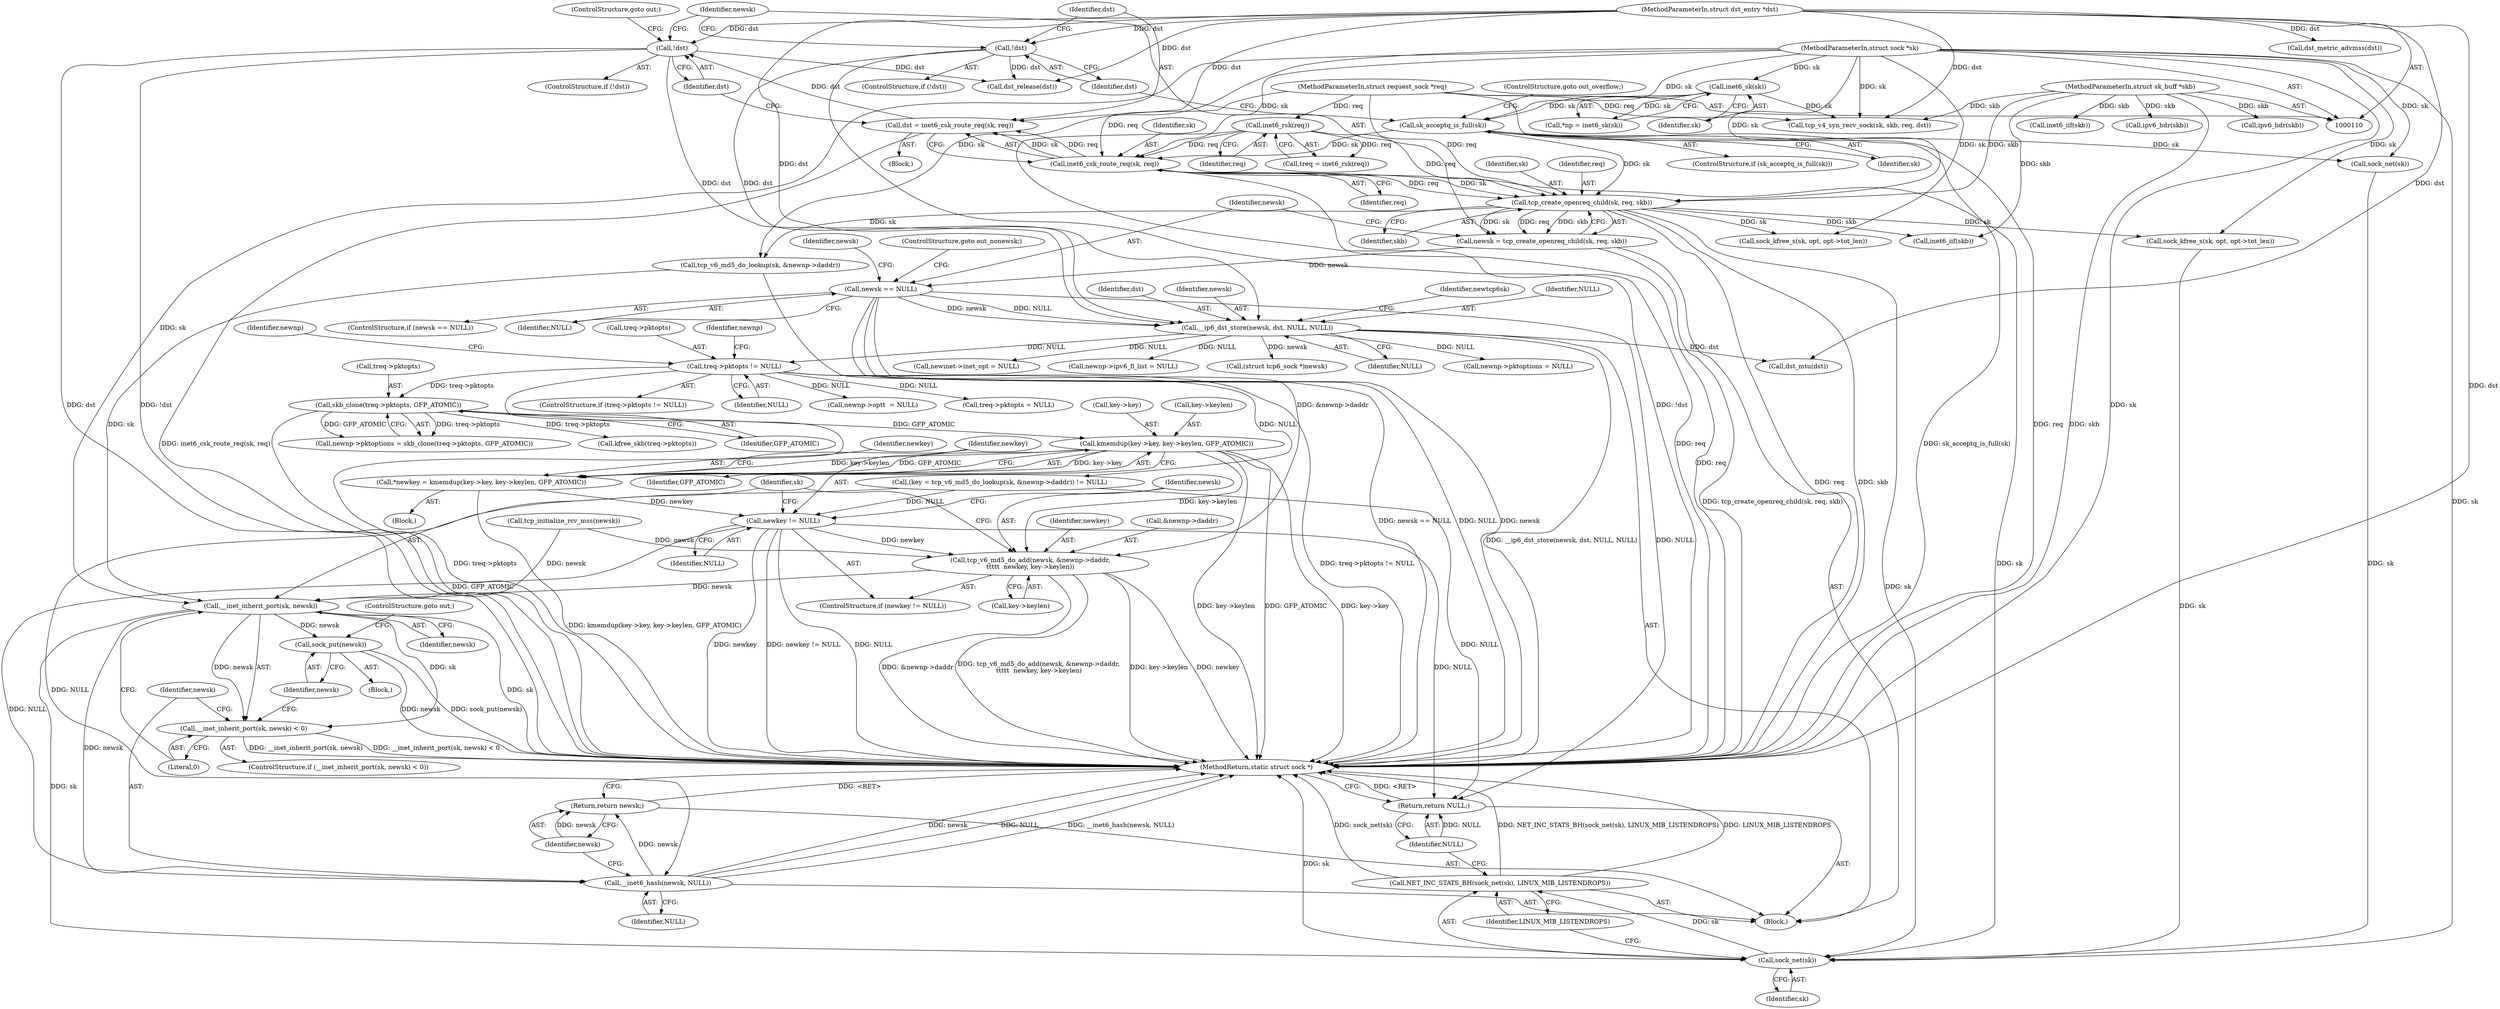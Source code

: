 digraph "0_linux_f6d8bd051c391c1c0458a30b2a7abcd939329259_33@pointer" {
"1000538" [label="(Call,kmemdup(key->key, key->keylen, GFP_ATOMIC))"];
"1000405" [label="(Call,skb_clone(treq->pktopts, GFP_ATOMIC))"];
"1000395" [label="(Call,treq->pktopts != NULL)"];
"1000298" [label="(Call,__ip6_dst_store(newsk, dst, NULL, NULL))"];
"1000289" [label="(Call,newsk == NULL)"];
"1000282" [label="(Call,newsk = tcp_create_openreq_child(sk, req, skb))"];
"1000284" [label="(Call,tcp_create_openreq_child(sk, req, skb))"];
"1000266" [label="(Call,sk_acceptq_is_full(sk))"];
"1000121" [label="(Call,inet6_sk(sk))"];
"1000111" [label="(MethodParameterIn,struct sock *sk)"];
"1000275" [label="(Call,inet6_csk_route_req(sk, req))"];
"1000258" [label="(Call,inet6_rsk(req))"];
"1000113" [label="(MethodParameterIn,struct request_sock *req)"];
"1000112" [label="(MethodParameterIn,struct sk_buff *skb)"];
"1000279" [label="(Call,!dst)"];
"1000273" [label="(Call,dst = inet6_csk_route_req(sk, req))"];
"1000114" [label="(MethodParameterIn,struct dst_entry *dst)"];
"1000270" [label="(Call,!dst)"];
"1000536" [label="(Call,*newkey = kmemdup(key->key, key->keylen, GFP_ATOMIC))"];
"1000547" [label="(Call,newkey != NULL)"];
"1000550" [label="(Call,tcp_v6_md5_do_add(newsk, &newnp->daddr,\n\t\t\t\t\t  newkey, key->keylen))"];
"1000562" [label="(Call,__inet_inherit_port(sk, newsk))"];
"1000561" [label="(Call,__inet_inherit_port(sk, newsk) < 0)"];
"1000567" [label="(Call,sock_put(newsk))"];
"1000570" [label="(Call,__inet6_hash(newsk, NULL))"];
"1000573" [label="(Return,return newsk;)"];
"1000599" [label="(Call,sock_net(sk))"];
"1000598" [label="(Call,NET_INC_STATS_BH(sock_net(sk), LINUX_MIB_LISTENDROPS))"];
"1000602" [label="(Return,return NULL;)"];
"1000277" [label="(Identifier,req)"];
"1000113" [label="(MethodParameterIn,struct request_sock *req)"];
"1000288" [label="(ControlStructure,if (newsk == NULL))"];
"1000282" [label="(Call,newsk = tcp_create_openreq_child(sk, req, skb))"];
"1000112" [label="(MethodParameterIn,struct sk_buff *skb)"];
"1000276" [label="(Identifier,sk)"];
"1000600" [label="(Identifier,sk)"];
"1000278" [label="(ControlStructure,if (!dst))"];
"1000399" [label="(Identifier,NULL)"];
"1000111" [label="(MethodParameterIn,struct sock *sk)"];
"1000300" [label="(Identifier,dst)"];
"1000114" [label="(MethodParameterIn,struct dst_entry *dst)"];
"1000565" [label="(Literal,0)"];
"1000463" [label="(Call,sock_kfree_s(sk, opt, opt->tot_len))"];
"1000571" [label="(Identifier,newsk)"];
"1000589" [label="(Call,sock_kfree_s(sk, opt, opt->tot_len))"];
"1000285" [label="(Identifier,sk)"];
"1000368" [label="(Call,newinet->inet_opt = NULL)"];
"1000534" [label="(Block,)"];
"1000564" [label="(Identifier,newsk)"];
"1000373" [label="(Call,newnp->ipv6_fl_list = NULL)"];
"1000396" [label="(Call,treq->pktopts)"];
"1000562" [label="(Call,__inet_inherit_port(sk, newsk))"];
"1000238" [label="(Call,inet6_iif(skb))"];
"1000568" [label="(Identifier,newsk)"];
"1000563" [label="(Identifier,sk)"];
"1000269" [label="(ControlStructure,if (!dst))"];
"1000305" [label="(Call,(struct tcp6_sock *)newsk)"];
"1000551" [label="(Identifier,newsk)"];
"1000119" [label="(Call,*np = inet6_sk(sk))"];
"1000577" [label="(Call,sock_net(sk))"];
"1000299" [label="(Identifier,newsk)"];
"1000275" [label="(Call,inet6_csk_route_req(sk, req))"];
"1000265" [label="(ControlStructure,if (sk_acceptq_is_full(sk)))"];
"1000266" [label="(Call,sk_acceptq_is_full(sk))"];
"1000271" [label="(Identifier,dst)"];
"1000280" [label="(Identifier,dst)"];
"1000499" [label="(Call,dst_mtu(dst))"];
"1000598" [label="(Call,NET_INC_STATS_BH(sock_net(sk), LINUX_MIB_LISTENDROPS))"];
"1000548" [label="(Identifier,newkey)"];
"1000268" [label="(ControlStructure,goto out_overflow;)"];
"1000566" [label="(Block,)"];
"1000121" [label="(Call,inet6_sk(sk))"];
"1000556" [label="(Identifier,newkey)"];
"1000286" [label="(Identifier,req)"];
"1000406" [label="(Call,treq->pktopts)"];
"1000290" [label="(Identifier,newsk)"];
"1000258" [label="(Call,inet6_rsk(req))"];
"1000291" [label="(Identifier,NULL)"];
"1000567" [label="(Call,sock_put(newsk))"];
"1000405" [label="(Call,skb_clone(treq->pktopts, GFP_ATOMIC))"];
"1000414" [label="(Call,treq->pktopts = NULL)"];
"1000552" [label="(Call,&newnp->daddr)"];
"1000561" [label="(Call,__inet_inherit_port(sk, newsk) < 0)"];
"1000604" [label="(MethodReturn,static struct sock *)"];
"1000601" [label="(Identifier,LINUX_MIB_LISTENDROPS)"];
"1000524" [label="(Call,(key = tcp_v6_md5_do_lookup(sk, &newnp->daddr)) != NULL)"];
"1000281" [label="(ControlStructure,goto out;)"];
"1000546" [label="(ControlStructure,if (newkey != NULL))"];
"1000547" [label="(Call,newkey != NULL)"];
"1000537" [label="(Identifier,newkey)"];
"1000289" [label="(Call,newsk == NULL)"];
"1000122" [label="(Identifier,sk)"];
"1000256" [label="(Call,treq = inet6_rsk(req))"];
"1000602" [label="(Return,return NULL;)"];
"1000292" [label="(ControlStructure,goto out_nonewsk;)"];
"1000279" [label="(Call,!dst)"];
"1000115" [label="(Block,)"];
"1000287" [label="(Identifier,skb)"];
"1000139" [label="(Call,tcp_v4_syn_recv_sock(sk, skb, req, dst))"];
"1000536" [label="(Call,*newkey = kmemdup(key->key, key->keylen, GFP_ATOMIC))"];
"1000549" [label="(Identifier,NULL)"];
"1000507" [label="(Call,tcp_initialize_rcv_mss(newsk))"];
"1000401" [label="(Call,newnp->pktoptions = skb_clone(treq->pktopts, GFP_ATOMIC))"];
"1000505" [label="(Call,dst_metric_advmss(dst))"];
"1000444" [label="(Call,ipv6_hdr(skb))"];
"1000295" [label="(Identifier,newsk)"];
"1000599" [label="(Call,sock_net(sk))"];
"1000410" [label="(Call,kfree_skb(treq->pktopts))"];
"1000298" [label="(Call,__ip6_dst_store(newsk, dst, NULL, NULL))"];
"1000259" [label="(Identifier,req)"];
"1000274" [label="(Identifier,dst)"];
"1000395" [label="(Call,treq->pktopts != NULL)"];
"1000595" [label="(Call,dst_release(dst))"];
"1000394" [label="(ControlStructure,if (treq->pktopts != NULL))"];
"1000284" [label="(Call,tcp_create_openreq_child(sk, req, skb))"];
"1000304" [label="(Identifier,newtcp6sk)"];
"1000570" [label="(Call,__inet6_hash(newsk, NULL))"];
"1000573" [label="(Return,return newsk;)"];
"1000267" [label="(Identifier,sk)"];
"1000545" [label="(Identifier,GFP_ATOMIC)"];
"1000572" [label="(Identifier,NULL)"];
"1000273" [label="(Call,dst = inet6_csk_route_req(sk, req))"];
"1000283" [label="(Identifier,newsk)"];
"1000560" [label="(ControlStructure,if (__inet_inherit_port(sk, newsk) < 0))"];
"1000270" [label="(Call,!dst)"];
"1000542" [label="(Call,key->keylen)"];
"1000527" [label="(Call,tcp_v6_md5_do_lookup(sk, &newnp->daddr))"];
"1000430" [label="(Identifier,newnp)"];
"1000302" [label="(Identifier,NULL)"];
"1000437" [label="(Call,inet6_iif(skb))"];
"1000301" [label="(Identifier,NULL)"];
"1000272" [label="(Block,)"];
"1000574" [label="(Identifier,newsk)"];
"1000409" [label="(Identifier,GFP_ATOMIC)"];
"1000569" [label="(ControlStructure,goto out;)"];
"1000389" [label="(Call,newnp->pktoptions = NULL)"];
"1000539" [label="(Call,key->key)"];
"1000245" [label="(Call,ipv6_hdr(skb))"];
"1000538" [label="(Call,kmemdup(key->key, key->keylen, GFP_ATOMIC))"];
"1000550" [label="(Call,tcp_v6_md5_do_add(newsk, &newnp->daddr,\n\t\t\t\t\t  newkey, key->keylen))"];
"1000557" [label="(Call,key->keylen)"];
"1000428" [label="(Call,newnp->opt\t  = NULL)"];
"1000403" [label="(Identifier,newnp)"];
"1000603" [label="(Identifier,NULL)"];
"1000538" -> "1000536"  [label="AST: "];
"1000538" -> "1000545"  [label="CFG: "];
"1000539" -> "1000538"  [label="AST: "];
"1000542" -> "1000538"  [label="AST: "];
"1000545" -> "1000538"  [label="AST: "];
"1000536" -> "1000538"  [label="CFG: "];
"1000538" -> "1000604"  [label="DDG: key->keylen"];
"1000538" -> "1000604"  [label="DDG: GFP_ATOMIC"];
"1000538" -> "1000604"  [label="DDG: key->key"];
"1000538" -> "1000536"  [label="DDG: key->key"];
"1000538" -> "1000536"  [label="DDG: key->keylen"];
"1000538" -> "1000536"  [label="DDG: GFP_ATOMIC"];
"1000405" -> "1000538"  [label="DDG: GFP_ATOMIC"];
"1000538" -> "1000550"  [label="DDG: key->keylen"];
"1000405" -> "1000401"  [label="AST: "];
"1000405" -> "1000409"  [label="CFG: "];
"1000406" -> "1000405"  [label="AST: "];
"1000409" -> "1000405"  [label="AST: "];
"1000401" -> "1000405"  [label="CFG: "];
"1000405" -> "1000604"  [label="DDG: GFP_ATOMIC"];
"1000405" -> "1000401"  [label="DDG: treq->pktopts"];
"1000405" -> "1000401"  [label="DDG: GFP_ATOMIC"];
"1000395" -> "1000405"  [label="DDG: treq->pktopts"];
"1000405" -> "1000410"  [label="DDG: treq->pktopts"];
"1000395" -> "1000394"  [label="AST: "];
"1000395" -> "1000399"  [label="CFG: "];
"1000396" -> "1000395"  [label="AST: "];
"1000399" -> "1000395"  [label="AST: "];
"1000403" -> "1000395"  [label="CFG: "];
"1000430" -> "1000395"  [label="CFG: "];
"1000395" -> "1000604"  [label="DDG: treq->pktopts"];
"1000395" -> "1000604"  [label="DDG: treq->pktopts != NULL"];
"1000298" -> "1000395"  [label="DDG: NULL"];
"1000395" -> "1000414"  [label="DDG: NULL"];
"1000395" -> "1000428"  [label="DDG: NULL"];
"1000395" -> "1000524"  [label="DDG: NULL"];
"1000298" -> "1000115"  [label="AST: "];
"1000298" -> "1000302"  [label="CFG: "];
"1000299" -> "1000298"  [label="AST: "];
"1000300" -> "1000298"  [label="AST: "];
"1000301" -> "1000298"  [label="AST: "];
"1000302" -> "1000298"  [label="AST: "];
"1000304" -> "1000298"  [label="CFG: "];
"1000298" -> "1000604"  [label="DDG: __ip6_dst_store(newsk, dst, NULL, NULL)"];
"1000289" -> "1000298"  [label="DDG: newsk"];
"1000289" -> "1000298"  [label="DDG: NULL"];
"1000279" -> "1000298"  [label="DDG: dst"];
"1000270" -> "1000298"  [label="DDG: dst"];
"1000114" -> "1000298"  [label="DDG: dst"];
"1000298" -> "1000305"  [label="DDG: newsk"];
"1000298" -> "1000368"  [label="DDG: NULL"];
"1000298" -> "1000373"  [label="DDG: NULL"];
"1000298" -> "1000389"  [label="DDG: NULL"];
"1000298" -> "1000499"  [label="DDG: dst"];
"1000289" -> "1000288"  [label="AST: "];
"1000289" -> "1000291"  [label="CFG: "];
"1000290" -> "1000289"  [label="AST: "];
"1000291" -> "1000289"  [label="AST: "];
"1000292" -> "1000289"  [label="CFG: "];
"1000295" -> "1000289"  [label="CFG: "];
"1000289" -> "1000604"  [label="DDG: NULL"];
"1000289" -> "1000604"  [label="DDG: newsk"];
"1000289" -> "1000604"  [label="DDG: newsk == NULL"];
"1000282" -> "1000289"  [label="DDG: newsk"];
"1000289" -> "1000602"  [label="DDG: NULL"];
"1000282" -> "1000115"  [label="AST: "];
"1000282" -> "1000284"  [label="CFG: "];
"1000283" -> "1000282"  [label="AST: "];
"1000284" -> "1000282"  [label="AST: "];
"1000290" -> "1000282"  [label="CFG: "];
"1000282" -> "1000604"  [label="DDG: tcp_create_openreq_child(sk, req, skb)"];
"1000284" -> "1000282"  [label="DDG: sk"];
"1000284" -> "1000282"  [label="DDG: req"];
"1000284" -> "1000282"  [label="DDG: skb"];
"1000284" -> "1000287"  [label="CFG: "];
"1000285" -> "1000284"  [label="AST: "];
"1000286" -> "1000284"  [label="AST: "];
"1000287" -> "1000284"  [label="AST: "];
"1000284" -> "1000604"  [label="DDG: req"];
"1000284" -> "1000604"  [label="DDG: skb"];
"1000266" -> "1000284"  [label="DDG: sk"];
"1000275" -> "1000284"  [label="DDG: sk"];
"1000275" -> "1000284"  [label="DDG: req"];
"1000111" -> "1000284"  [label="DDG: sk"];
"1000258" -> "1000284"  [label="DDG: req"];
"1000113" -> "1000284"  [label="DDG: req"];
"1000112" -> "1000284"  [label="DDG: skb"];
"1000284" -> "1000437"  [label="DDG: skb"];
"1000284" -> "1000463"  [label="DDG: sk"];
"1000284" -> "1000527"  [label="DDG: sk"];
"1000284" -> "1000589"  [label="DDG: sk"];
"1000284" -> "1000599"  [label="DDG: sk"];
"1000266" -> "1000265"  [label="AST: "];
"1000266" -> "1000267"  [label="CFG: "];
"1000267" -> "1000266"  [label="AST: "];
"1000268" -> "1000266"  [label="CFG: "];
"1000271" -> "1000266"  [label="CFG: "];
"1000266" -> "1000604"  [label="DDG: sk_acceptq_is_full(sk)"];
"1000121" -> "1000266"  [label="DDG: sk"];
"1000111" -> "1000266"  [label="DDG: sk"];
"1000266" -> "1000275"  [label="DDG: sk"];
"1000266" -> "1000577"  [label="DDG: sk"];
"1000121" -> "1000119"  [label="AST: "];
"1000121" -> "1000122"  [label="CFG: "];
"1000122" -> "1000121"  [label="AST: "];
"1000119" -> "1000121"  [label="CFG: "];
"1000121" -> "1000119"  [label="DDG: sk"];
"1000111" -> "1000121"  [label="DDG: sk"];
"1000121" -> "1000139"  [label="DDG: sk"];
"1000111" -> "1000110"  [label="AST: "];
"1000111" -> "1000604"  [label="DDG: sk"];
"1000111" -> "1000139"  [label="DDG: sk"];
"1000111" -> "1000275"  [label="DDG: sk"];
"1000111" -> "1000463"  [label="DDG: sk"];
"1000111" -> "1000527"  [label="DDG: sk"];
"1000111" -> "1000562"  [label="DDG: sk"];
"1000111" -> "1000577"  [label="DDG: sk"];
"1000111" -> "1000589"  [label="DDG: sk"];
"1000111" -> "1000599"  [label="DDG: sk"];
"1000275" -> "1000273"  [label="AST: "];
"1000275" -> "1000277"  [label="CFG: "];
"1000276" -> "1000275"  [label="AST: "];
"1000277" -> "1000275"  [label="AST: "];
"1000273" -> "1000275"  [label="CFG: "];
"1000275" -> "1000604"  [label="DDG: req"];
"1000275" -> "1000273"  [label="DDG: sk"];
"1000275" -> "1000273"  [label="DDG: req"];
"1000258" -> "1000275"  [label="DDG: req"];
"1000113" -> "1000275"  [label="DDG: req"];
"1000275" -> "1000599"  [label="DDG: sk"];
"1000258" -> "1000256"  [label="AST: "];
"1000258" -> "1000259"  [label="CFG: "];
"1000259" -> "1000258"  [label="AST: "];
"1000256" -> "1000258"  [label="CFG: "];
"1000258" -> "1000604"  [label="DDG: req"];
"1000258" -> "1000256"  [label="DDG: req"];
"1000113" -> "1000258"  [label="DDG: req"];
"1000113" -> "1000110"  [label="AST: "];
"1000113" -> "1000604"  [label="DDG: req"];
"1000113" -> "1000139"  [label="DDG: req"];
"1000112" -> "1000110"  [label="AST: "];
"1000112" -> "1000604"  [label="DDG: skb"];
"1000112" -> "1000139"  [label="DDG: skb"];
"1000112" -> "1000238"  [label="DDG: skb"];
"1000112" -> "1000245"  [label="DDG: skb"];
"1000112" -> "1000437"  [label="DDG: skb"];
"1000112" -> "1000444"  [label="DDG: skb"];
"1000279" -> "1000278"  [label="AST: "];
"1000279" -> "1000280"  [label="CFG: "];
"1000280" -> "1000279"  [label="AST: "];
"1000281" -> "1000279"  [label="CFG: "];
"1000283" -> "1000279"  [label="CFG: "];
"1000279" -> "1000604"  [label="DDG: dst"];
"1000279" -> "1000604"  [label="DDG: !dst"];
"1000273" -> "1000279"  [label="DDG: dst"];
"1000114" -> "1000279"  [label="DDG: dst"];
"1000279" -> "1000595"  [label="DDG: dst"];
"1000273" -> "1000272"  [label="AST: "];
"1000274" -> "1000273"  [label="AST: "];
"1000280" -> "1000273"  [label="CFG: "];
"1000273" -> "1000604"  [label="DDG: inet6_csk_route_req(sk, req)"];
"1000114" -> "1000273"  [label="DDG: dst"];
"1000114" -> "1000110"  [label="AST: "];
"1000114" -> "1000604"  [label="DDG: dst"];
"1000114" -> "1000139"  [label="DDG: dst"];
"1000114" -> "1000270"  [label="DDG: dst"];
"1000114" -> "1000499"  [label="DDG: dst"];
"1000114" -> "1000505"  [label="DDG: dst"];
"1000114" -> "1000595"  [label="DDG: dst"];
"1000270" -> "1000269"  [label="AST: "];
"1000270" -> "1000271"  [label="CFG: "];
"1000271" -> "1000270"  [label="AST: "];
"1000274" -> "1000270"  [label="CFG: "];
"1000283" -> "1000270"  [label="CFG: "];
"1000270" -> "1000604"  [label="DDG: !dst"];
"1000270" -> "1000595"  [label="DDG: dst"];
"1000536" -> "1000534"  [label="AST: "];
"1000537" -> "1000536"  [label="AST: "];
"1000548" -> "1000536"  [label="CFG: "];
"1000536" -> "1000604"  [label="DDG: kmemdup(key->key, key->keylen, GFP_ATOMIC)"];
"1000536" -> "1000547"  [label="DDG: newkey"];
"1000547" -> "1000546"  [label="AST: "];
"1000547" -> "1000549"  [label="CFG: "];
"1000548" -> "1000547"  [label="AST: "];
"1000549" -> "1000547"  [label="AST: "];
"1000551" -> "1000547"  [label="CFG: "];
"1000563" -> "1000547"  [label="CFG: "];
"1000547" -> "1000604"  [label="DDG: newkey"];
"1000547" -> "1000604"  [label="DDG: newkey != NULL"];
"1000547" -> "1000604"  [label="DDG: NULL"];
"1000524" -> "1000547"  [label="DDG: NULL"];
"1000547" -> "1000550"  [label="DDG: newkey"];
"1000547" -> "1000570"  [label="DDG: NULL"];
"1000547" -> "1000602"  [label="DDG: NULL"];
"1000550" -> "1000546"  [label="AST: "];
"1000550" -> "1000557"  [label="CFG: "];
"1000551" -> "1000550"  [label="AST: "];
"1000552" -> "1000550"  [label="AST: "];
"1000556" -> "1000550"  [label="AST: "];
"1000557" -> "1000550"  [label="AST: "];
"1000563" -> "1000550"  [label="CFG: "];
"1000550" -> "1000604"  [label="DDG: tcp_v6_md5_do_add(newsk, &newnp->daddr,\n\t\t\t\t\t  newkey, key->keylen)"];
"1000550" -> "1000604"  [label="DDG: key->keylen"];
"1000550" -> "1000604"  [label="DDG: newkey"];
"1000550" -> "1000604"  [label="DDG: &newnp->daddr"];
"1000507" -> "1000550"  [label="DDG: newsk"];
"1000527" -> "1000550"  [label="DDG: &newnp->daddr"];
"1000550" -> "1000562"  [label="DDG: newsk"];
"1000562" -> "1000561"  [label="AST: "];
"1000562" -> "1000564"  [label="CFG: "];
"1000563" -> "1000562"  [label="AST: "];
"1000564" -> "1000562"  [label="AST: "];
"1000565" -> "1000562"  [label="CFG: "];
"1000562" -> "1000604"  [label="DDG: sk"];
"1000562" -> "1000561"  [label="DDG: sk"];
"1000562" -> "1000561"  [label="DDG: newsk"];
"1000527" -> "1000562"  [label="DDG: sk"];
"1000507" -> "1000562"  [label="DDG: newsk"];
"1000562" -> "1000567"  [label="DDG: newsk"];
"1000562" -> "1000570"  [label="DDG: newsk"];
"1000562" -> "1000599"  [label="DDG: sk"];
"1000561" -> "1000560"  [label="AST: "];
"1000561" -> "1000565"  [label="CFG: "];
"1000565" -> "1000561"  [label="AST: "];
"1000568" -> "1000561"  [label="CFG: "];
"1000571" -> "1000561"  [label="CFG: "];
"1000561" -> "1000604"  [label="DDG: __inet_inherit_port(sk, newsk)"];
"1000561" -> "1000604"  [label="DDG: __inet_inherit_port(sk, newsk) < 0"];
"1000567" -> "1000566"  [label="AST: "];
"1000567" -> "1000568"  [label="CFG: "];
"1000568" -> "1000567"  [label="AST: "];
"1000569" -> "1000567"  [label="CFG: "];
"1000567" -> "1000604"  [label="DDG: newsk"];
"1000567" -> "1000604"  [label="DDG: sock_put(newsk)"];
"1000570" -> "1000115"  [label="AST: "];
"1000570" -> "1000572"  [label="CFG: "];
"1000571" -> "1000570"  [label="AST: "];
"1000572" -> "1000570"  [label="AST: "];
"1000574" -> "1000570"  [label="CFG: "];
"1000570" -> "1000604"  [label="DDG: newsk"];
"1000570" -> "1000604"  [label="DDG: NULL"];
"1000570" -> "1000604"  [label="DDG: __inet6_hash(newsk, NULL)"];
"1000524" -> "1000570"  [label="DDG: NULL"];
"1000570" -> "1000573"  [label="DDG: newsk"];
"1000573" -> "1000115"  [label="AST: "];
"1000573" -> "1000574"  [label="CFG: "];
"1000574" -> "1000573"  [label="AST: "];
"1000604" -> "1000573"  [label="CFG: "];
"1000573" -> "1000604"  [label="DDG: <RET>"];
"1000574" -> "1000573"  [label="DDG: newsk"];
"1000599" -> "1000598"  [label="AST: "];
"1000599" -> "1000600"  [label="CFG: "];
"1000600" -> "1000599"  [label="AST: "];
"1000601" -> "1000599"  [label="CFG: "];
"1000599" -> "1000604"  [label="DDG: sk"];
"1000599" -> "1000598"  [label="DDG: sk"];
"1000589" -> "1000599"  [label="DDG: sk"];
"1000577" -> "1000599"  [label="DDG: sk"];
"1000598" -> "1000115"  [label="AST: "];
"1000598" -> "1000601"  [label="CFG: "];
"1000601" -> "1000598"  [label="AST: "];
"1000603" -> "1000598"  [label="CFG: "];
"1000598" -> "1000604"  [label="DDG: sock_net(sk)"];
"1000598" -> "1000604"  [label="DDG: NET_INC_STATS_BH(sock_net(sk), LINUX_MIB_LISTENDROPS)"];
"1000598" -> "1000604"  [label="DDG: LINUX_MIB_LISTENDROPS"];
"1000602" -> "1000115"  [label="AST: "];
"1000602" -> "1000603"  [label="CFG: "];
"1000603" -> "1000602"  [label="AST: "];
"1000604" -> "1000602"  [label="CFG: "];
"1000602" -> "1000604"  [label="DDG: <RET>"];
"1000603" -> "1000602"  [label="DDG: NULL"];
"1000524" -> "1000602"  [label="DDG: NULL"];
}
